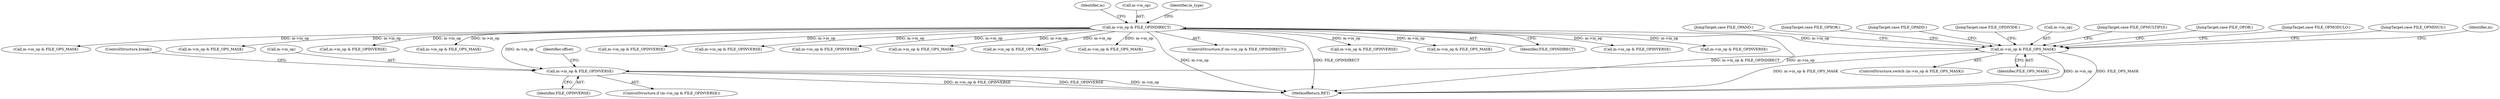 digraph "0_file_4a284c89d6ef11aca34da65da7d673050a5ea320_4@pointer" {
"1000953" [label="(Call,m->in_op & FILE_OPINVERSE)"];
"1000224" [label="(Call,m->in_op & FILE_OPINDIRECT)"];
"1000886" [label="(Call,m->in_op & FILE_OPS_MASK)"];
"1000228" [label="(Identifier,FILE_OPINDIRECT)"];
"1000624" [label="(Call,m->in_op & FILE_OPINVERSE)"];
"1000941" [label="(JumpTarget,case FILE_OPMODULO:)"];
"1001192" [label="(Call,m->in_op & FILE_OPINVERSE)"];
"1001125" [label="(Call,m->in_op & FILE_OPS_MASK)"];
"1000920" [label="(JumpTarget,case FILE_OPMINUS:)"];
"1001213" [label="(Call,m->in_op & FILE_OPS_MASK)"];
"1000224" [label="(Call,m->in_op & FILE_OPINDIRECT)"];
"1001073" [label="(Call,m->in_op & FILE_OPINVERSE)"];
"1000748" [label="(Call,m->in_op & FILE_OPS_MASK)"];
"1000233" [label="(Identifier,m)"];
"1001777" [label="(MethodReturn,RET)"];
"1000225" [label="(Call,m->in_op)"];
"1000521" [label="(Call,m->in_op & FILE_OPINVERSE)"];
"1000727" [label="(Call,m->in_op & FILE_OPINVERSE)"];
"1000955" [label="(Identifier,m)"];
"1000892" [label="(JumpTarget,case FILE_OPAND:)"];
"1000906" [label="(JumpTarget,case FILE_OPXOR:)"];
"1000913" [label="(JumpTarget,case FILE_OPADD:)"];
"1000954" [label="(Call,m->in_op)"];
"1001298" [label="(Call,m->in_op & FILE_OPINVERSE)"];
"1000557" [label="(Call,m->in_op & FILE_OPS_MASK)"];
"1000934" [label="(JumpTarget,case FILE_OPDIVIDE:)"];
"1000885" [label="(ControlStructure,switch (m->in_op & FILE_OPS_MASK))"];
"1000957" [label="(Identifier,FILE_OPINVERSE)"];
"1000436" [label="(Call,m->in_op & FILE_OPS_MASK)"];
"1000952" [label="(ControlStructure,if (m->in_op & FILE_OPINVERSE))"];
"1000890" [label="(Identifier,FILE_OPS_MASK)"];
"1001006" [label="(Call,m->in_op & FILE_OPS_MASK)"];
"1000887" [label="(Call,m->in_op)"];
"1000927" [label="(JumpTarget,case FILE_OPMULTIPLY:)"];
"1000899" [label="(JumpTarget,case FILE_OPOR:)"];
"1000223" [label="(ControlStructure,if (m->in_op & FILE_OPINDIRECT))"];
"1000833" [label="(Call,m->in_op & FILE_OPINVERSE)"];
"1000959" [label="(Identifier,offset)"];
"1000417" [label="(Identifier,in_type)"];
"1000886" [label="(Call,m->in_op & FILE_OPS_MASK)"];
"1000660" [label="(Call,m->in_op & FILE_OPS_MASK)"];
"1000953" [label="(Call,m->in_op & FILE_OPINVERSE)"];
"1000961" [label="(ControlStructure,break;)"];
"1000953" -> "1000952"  [label="AST: "];
"1000953" -> "1000957"  [label="CFG: "];
"1000954" -> "1000953"  [label="AST: "];
"1000957" -> "1000953"  [label="AST: "];
"1000959" -> "1000953"  [label="CFG: "];
"1000961" -> "1000953"  [label="CFG: "];
"1000953" -> "1001777"  [label="DDG: m->in_op & FILE_OPINVERSE"];
"1000953" -> "1001777"  [label="DDG: FILE_OPINVERSE"];
"1000953" -> "1001777"  [label="DDG: m->in_op"];
"1000224" -> "1000953"  [label="DDG: m->in_op"];
"1000886" -> "1000953"  [label="DDG: m->in_op"];
"1000224" -> "1000223"  [label="AST: "];
"1000224" -> "1000228"  [label="CFG: "];
"1000225" -> "1000224"  [label="AST: "];
"1000228" -> "1000224"  [label="AST: "];
"1000233" -> "1000224"  [label="CFG: "];
"1000417" -> "1000224"  [label="CFG: "];
"1000224" -> "1001777"  [label="DDG: m->in_op"];
"1000224" -> "1001777"  [label="DDG: FILE_OPINDIRECT"];
"1000224" -> "1001777"  [label="DDG: m->in_op & FILE_OPINDIRECT"];
"1000224" -> "1000436"  [label="DDG: m->in_op"];
"1000224" -> "1000521"  [label="DDG: m->in_op"];
"1000224" -> "1000557"  [label="DDG: m->in_op"];
"1000224" -> "1000624"  [label="DDG: m->in_op"];
"1000224" -> "1000660"  [label="DDG: m->in_op"];
"1000224" -> "1000727"  [label="DDG: m->in_op"];
"1000224" -> "1000748"  [label="DDG: m->in_op"];
"1000224" -> "1000833"  [label="DDG: m->in_op"];
"1000224" -> "1000886"  [label="DDG: m->in_op"];
"1000224" -> "1001006"  [label="DDG: m->in_op"];
"1000224" -> "1001073"  [label="DDG: m->in_op"];
"1000224" -> "1001125"  [label="DDG: m->in_op"];
"1000224" -> "1001192"  [label="DDG: m->in_op"];
"1000224" -> "1001213"  [label="DDG: m->in_op"];
"1000224" -> "1001298"  [label="DDG: m->in_op"];
"1000886" -> "1000885"  [label="AST: "];
"1000886" -> "1000890"  [label="CFG: "];
"1000887" -> "1000886"  [label="AST: "];
"1000890" -> "1000886"  [label="AST: "];
"1000892" -> "1000886"  [label="CFG: "];
"1000899" -> "1000886"  [label="CFG: "];
"1000906" -> "1000886"  [label="CFG: "];
"1000913" -> "1000886"  [label="CFG: "];
"1000920" -> "1000886"  [label="CFG: "];
"1000927" -> "1000886"  [label="CFG: "];
"1000934" -> "1000886"  [label="CFG: "];
"1000941" -> "1000886"  [label="CFG: "];
"1000955" -> "1000886"  [label="CFG: "];
"1000886" -> "1001777"  [label="DDG: m->in_op & FILE_OPS_MASK"];
"1000886" -> "1001777"  [label="DDG: m->in_op"];
"1000886" -> "1001777"  [label="DDG: FILE_OPS_MASK"];
}
